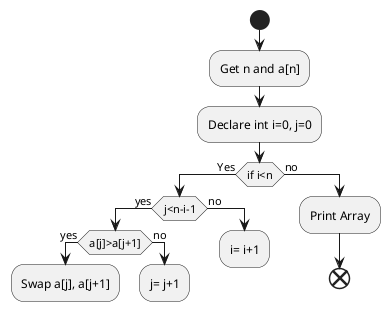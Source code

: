 @startuml

!pragma useVerticalIf on
start
:Get n and a[n];
:Declare int i=0, j=0;
if (if i<n) then (Yes)
    if (j<n-i-1) then (yes)
        if (a[j]>a[j+1]) then (yes)
        :Swap a[j], a[j+1];
        else (no)
        :j= j+1;
        endif
        kill
    else (no)
    :i= i+1;
    endif
    kill
else (no)
:Print Array;
end
    
    
    
    
    
    /'else (no)
    :i= i+1;
else (no)
:Print Array;
end




/'repeat
if (if i<n) then (Yes)
:if <n-i-1;
!endif
repeat while (i= i+1)






/'if (j<n-i-1) then (yes)
if (a[j]>a[j+1]) then (yes)
:Swap a[j], a[j+1];
!else
:j = j+1;



/':if j<n-i-1;
else(no)
:Print array;
kill
if (a[j>a[j+1]]) then (yes)
:Swap a[j], a[j+1];
else (no)
:j= j+1;


   
         




       

    

    




















      /' while (a[j]>a[j+1])
       :Swap a[j], a[j+1];
       endwhile
       :j= j+1; '/

    
       


